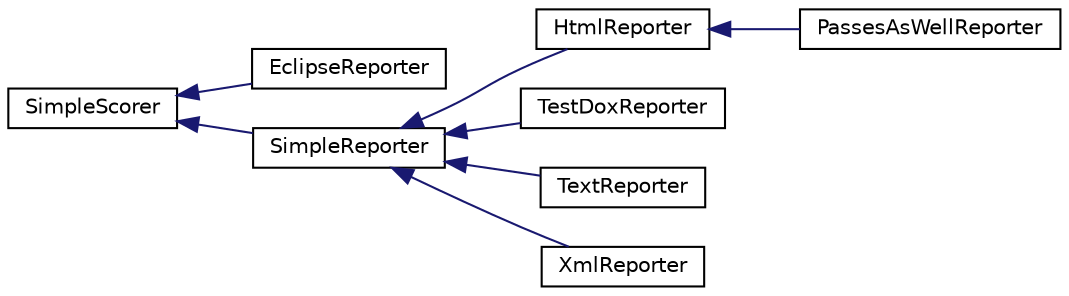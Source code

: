 digraph "Graphical Class Hierarchy"
{
  edge [fontname="Helvetica",fontsize="10",labelfontname="Helvetica",labelfontsize="10"];
  node [fontname="Helvetica",fontsize="10",shape=record];
  rankdir="LR";
  Node1 [label="SimpleScorer",height=0.2,width=0.4,color="black", fillcolor="white", style="filled",URL="$class_simple_scorer.html"];
  Node1 -> Node2 [dir="back",color="midnightblue",fontsize="10",style="solid",fontname="Helvetica"];
  Node2 [label="EclipseReporter",height=0.2,width=0.4,color="black", fillcolor="white", style="filled",URL="$class_eclipse_reporter.html"];
  Node1 -> Node3 [dir="back",color="midnightblue",fontsize="10",style="solid",fontname="Helvetica"];
  Node3 [label="SimpleReporter",height=0.2,width=0.4,color="black", fillcolor="white", style="filled",URL="$class_simple_reporter.html"];
  Node3 -> Node4 [dir="back",color="midnightblue",fontsize="10",style="solid",fontname="Helvetica"];
  Node4 [label="HtmlReporter",height=0.2,width=0.4,color="black", fillcolor="white", style="filled",URL="$class_html_reporter.html"];
  Node4 -> Node5 [dir="back",color="midnightblue",fontsize="10",style="solid",fontname="Helvetica"];
  Node5 [label="PassesAsWellReporter",height=0.2,width=0.4,color="black", fillcolor="white", style="filled",URL="$class_passes_as_well_reporter.html"];
  Node3 -> Node6 [dir="back",color="midnightblue",fontsize="10",style="solid",fontname="Helvetica"];
  Node6 [label="TestDoxReporter",height=0.2,width=0.4,color="black", fillcolor="white", style="filled",URL="$class_test_dox_reporter.html"];
  Node3 -> Node7 [dir="back",color="midnightblue",fontsize="10",style="solid",fontname="Helvetica"];
  Node7 [label="TextReporter",height=0.2,width=0.4,color="black", fillcolor="white", style="filled",URL="$class_text_reporter.html"];
  Node3 -> Node8 [dir="back",color="midnightblue",fontsize="10",style="solid",fontname="Helvetica"];
  Node8 [label="XmlReporter",height=0.2,width=0.4,color="black", fillcolor="white", style="filled",URL="$class_xml_reporter.html"];
}

